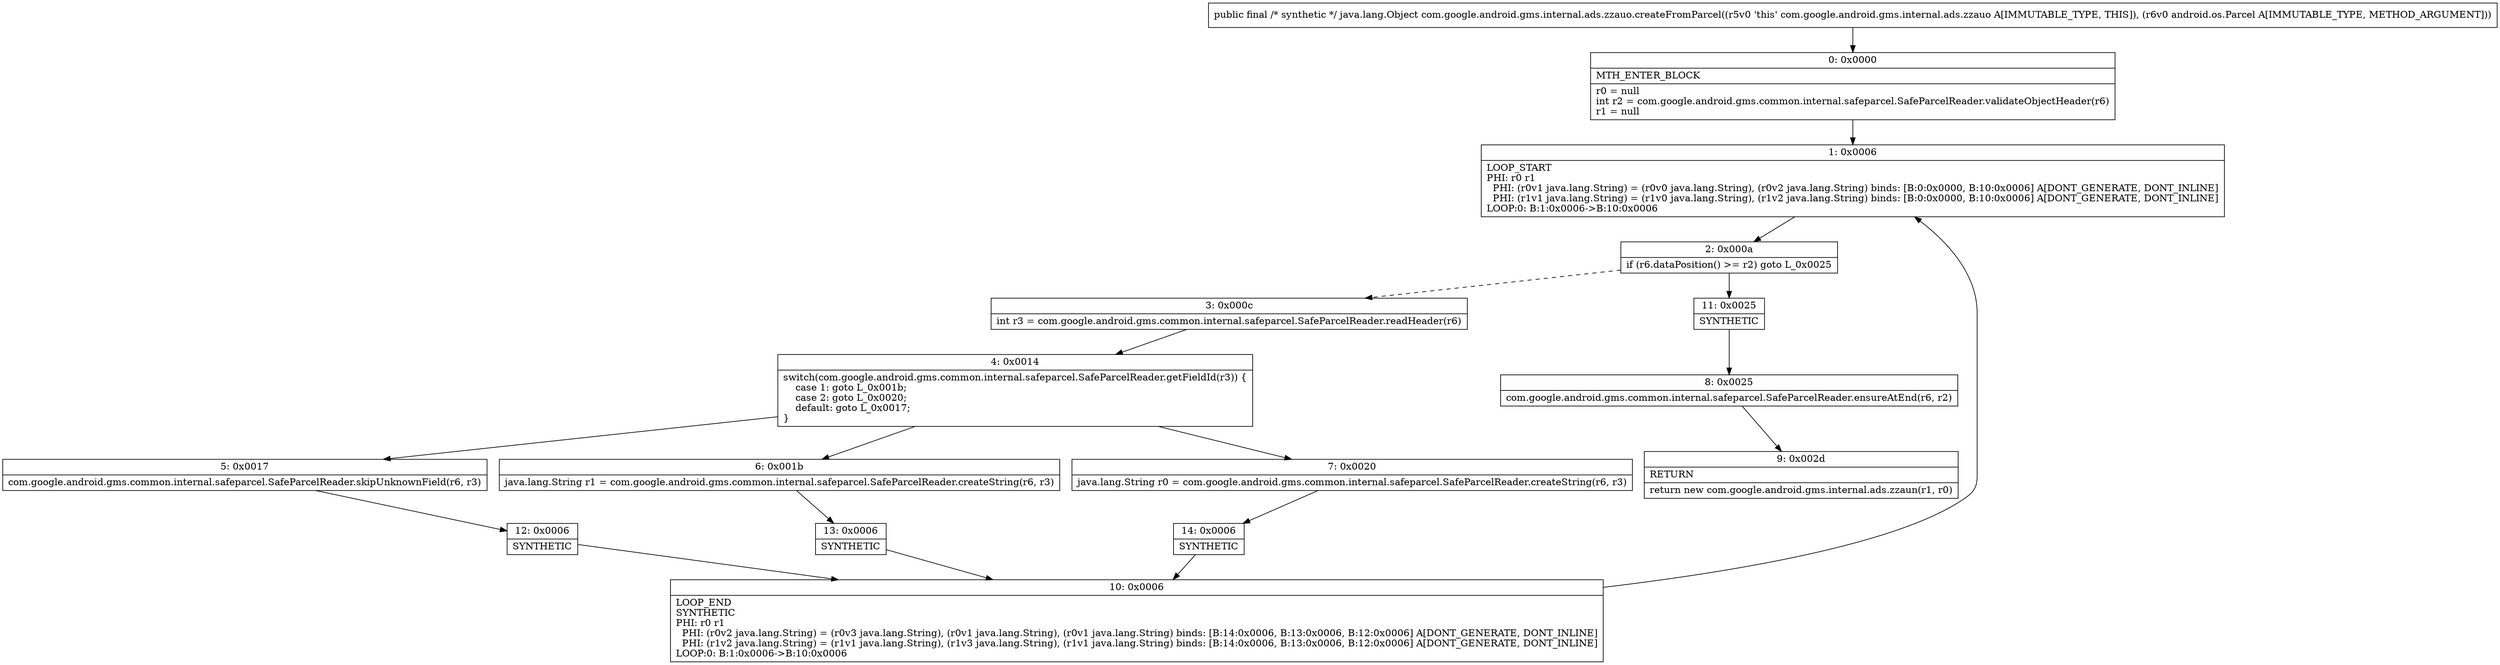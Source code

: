 digraph "CFG forcom.google.android.gms.internal.ads.zzauo.createFromParcel(Landroid\/os\/Parcel;)Ljava\/lang\/Object;" {
Node_0 [shape=record,label="{0\:\ 0x0000|MTH_ENTER_BLOCK\l|r0 = null\lint r2 = com.google.android.gms.common.internal.safeparcel.SafeParcelReader.validateObjectHeader(r6)\lr1 = null\l}"];
Node_1 [shape=record,label="{1\:\ 0x0006|LOOP_START\lPHI: r0 r1 \l  PHI: (r0v1 java.lang.String) = (r0v0 java.lang.String), (r0v2 java.lang.String) binds: [B:0:0x0000, B:10:0x0006] A[DONT_GENERATE, DONT_INLINE]\l  PHI: (r1v1 java.lang.String) = (r1v0 java.lang.String), (r1v2 java.lang.String) binds: [B:0:0x0000, B:10:0x0006] A[DONT_GENERATE, DONT_INLINE]\lLOOP:0: B:1:0x0006\-\>B:10:0x0006\l}"];
Node_2 [shape=record,label="{2\:\ 0x000a|if (r6.dataPosition() \>= r2) goto L_0x0025\l}"];
Node_3 [shape=record,label="{3\:\ 0x000c|int r3 = com.google.android.gms.common.internal.safeparcel.SafeParcelReader.readHeader(r6)\l}"];
Node_4 [shape=record,label="{4\:\ 0x0014|switch(com.google.android.gms.common.internal.safeparcel.SafeParcelReader.getFieldId(r3)) \{\l    case 1: goto L_0x001b;\l    case 2: goto L_0x0020;\l    default: goto L_0x0017;\l\}\l}"];
Node_5 [shape=record,label="{5\:\ 0x0017|com.google.android.gms.common.internal.safeparcel.SafeParcelReader.skipUnknownField(r6, r3)\l}"];
Node_6 [shape=record,label="{6\:\ 0x001b|java.lang.String r1 = com.google.android.gms.common.internal.safeparcel.SafeParcelReader.createString(r6, r3)\l}"];
Node_7 [shape=record,label="{7\:\ 0x0020|java.lang.String r0 = com.google.android.gms.common.internal.safeparcel.SafeParcelReader.createString(r6, r3)\l}"];
Node_8 [shape=record,label="{8\:\ 0x0025|com.google.android.gms.common.internal.safeparcel.SafeParcelReader.ensureAtEnd(r6, r2)\l}"];
Node_9 [shape=record,label="{9\:\ 0x002d|RETURN\l|return new com.google.android.gms.internal.ads.zzaun(r1, r0)\l}"];
Node_10 [shape=record,label="{10\:\ 0x0006|LOOP_END\lSYNTHETIC\lPHI: r0 r1 \l  PHI: (r0v2 java.lang.String) = (r0v3 java.lang.String), (r0v1 java.lang.String), (r0v1 java.lang.String) binds: [B:14:0x0006, B:13:0x0006, B:12:0x0006] A[DONT_GENERATE, DONT_INLINE]\l  PHI: (r1v2 java.lang.String) = (r1v1 java.lang.String), (r1v3 java.lang.String), (r1v1 java.lang.String) binds: [B:14:0x0006, B:13:0x0006, B:12:0x0006] A[DONT_GENERATE, DONT_INLINE]\lLOOP:0: B:1:0x0006\-\>B:10:0x0006\l}"];
Node_11 [shape=record,label="{11\:\ 0x0025|SYNTHETIC\l}"];
Node_12 [shape=record,label="{12\:\ 0x0006|SYNTHETIC\l}"];
Node_13 [shape=record,label="{13\:\ 0x0006|SYNTHETIC\l}"];
Node_14 [shape=record,label="{14\:\ 0x0006|SYNTHETIC\l}"];
MethodNode[shape=record,label="{public final \/* synthetic *\/ java.lang.Object com.google.android.gms.internal.ads.zzauo.createFromParcel((r5v0 'this' com.google.android.gms.internal.ads.zzauo A[IMMUTABLE_TYPE, THIS]), (r6v0 android.os.Parcel A[IMMUTABLE_TYPE, METHOD_ARGUMENT])) }"];
MethodNode -> Node_0;
Node_0 -> Node_1;
Node_1 -> Node_2;
Node_2 -> Node_3[style=dashed];
Node_2 -> Node_11;
Node_3 -> Node_4;
Node_4 -> Node_5;
Node_4 -> Node_6;
Node_4 -> Node_7;
Node_5 -> Node_12;
Node_6 -> Node_13;
Node_7 -> Node_14;
Node_8 -> Node_9;
Node_10 -> Node_1;
Node_11 -> Node_8;
Node_12 -> Node_10;
Node_13 -> Node_10;
Node_14 -> Node_10;
}

